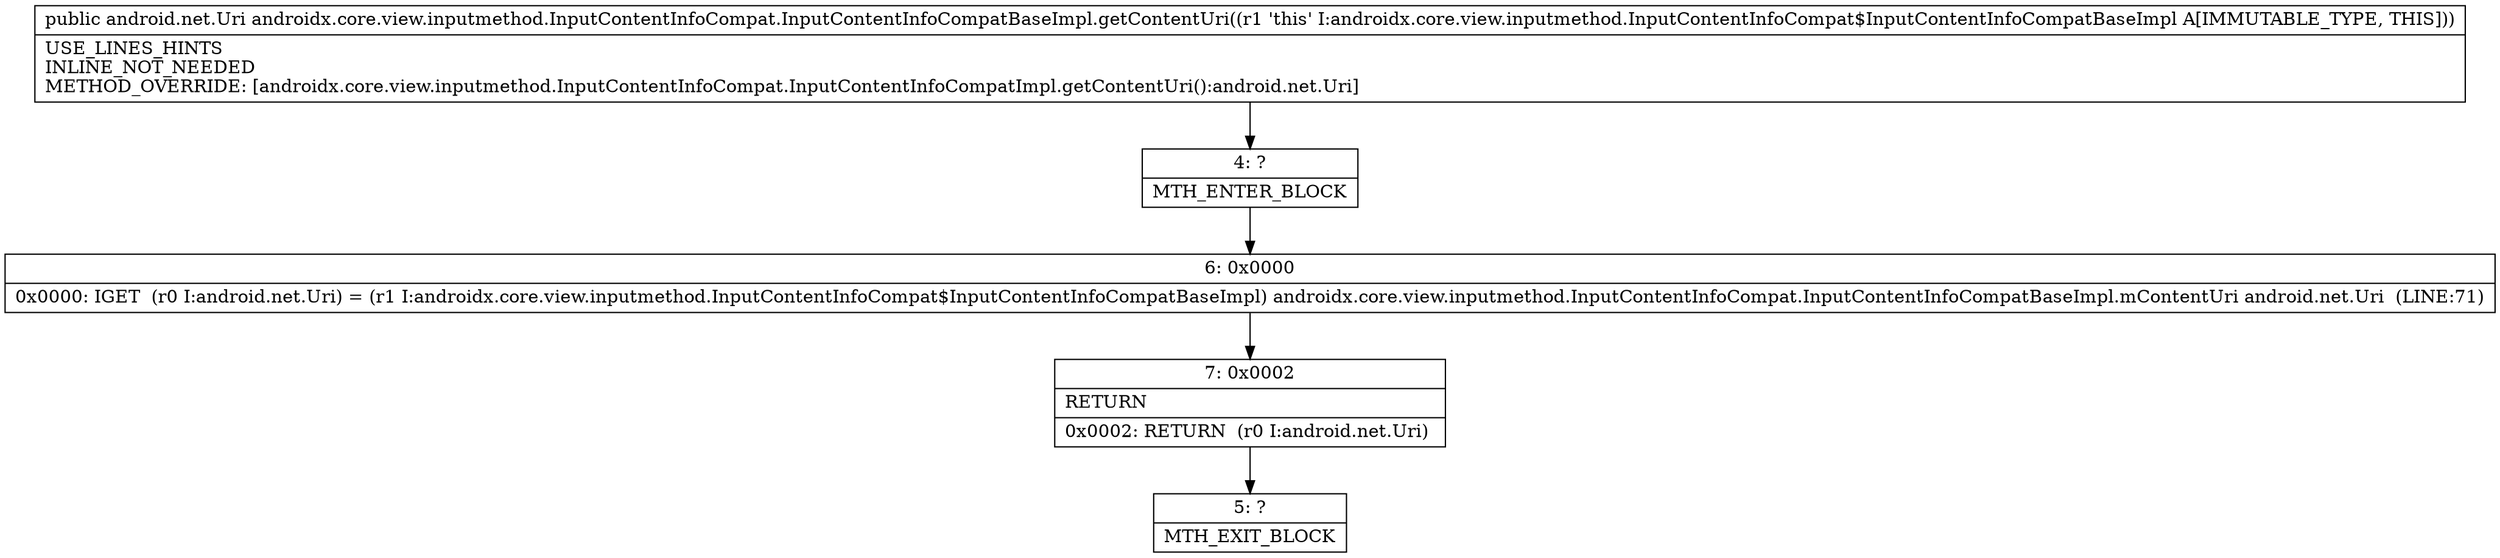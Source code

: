 digraph "CFG forandroidx.core.view.inputmethod.InputContentInfoCompat.InputContentInfoCompatBaseImpl.getContentUri()Landroid\/net\/Uri;" {
Node_4 [shape=record,label="{4\:\ ?|MTH_ENTER_BLOCK\l}"];
Node_6 [shape=record,label="{6\:\ 0x0000|0x0000: IGET  (r0 I:android.net.Uri) = (r1 I:androidx.core.view.inputmethod.InputContentInfoCompat$InputContentInfoCompatBaseImpl) androidx.core.view.inputmethod.InputContentInfoCompat.InputContentInfoCompatBaseImpl.mContentUri android.net.Uri  (LINE:71)\l}"];
Node_7 [shape=record,label="{7\:\ 0x0002|RETURN\l|0x0002: RETURN  (r0 I:android.net.Uri) \l}"];
Node_5 [shape=record,label="{5\:\ ?|MTH_EXIT_BLOCK\l}"];
MethodNode[shape=record,label="{public android.net.Uri androidx.core.view.inputmethod.InputContentInfoCompat.InputContentInfoCompatBaseImpl.getContentUri((r1 'this' I:androidx.core.view.inputmethod.InputContentInfoCompat$InputContentInfoCompatBaseImpl A[IMMUTABLE_TYPE, THIS]))  | USE_LINES_HINTS\lINLINE_NOT_NEEDED\lMETHOD_OVERRIDE: [androidx.core.view.inputmethod.InputContentInfoCompat.InputContentInfoCompatImpl.getContentUri():android.net.Uri]\l}"];
MethodNode -> Node_4;Node_4 -> Node_6;
Node_6 -> Node_7;
Node_7 -> Node_5;
}

